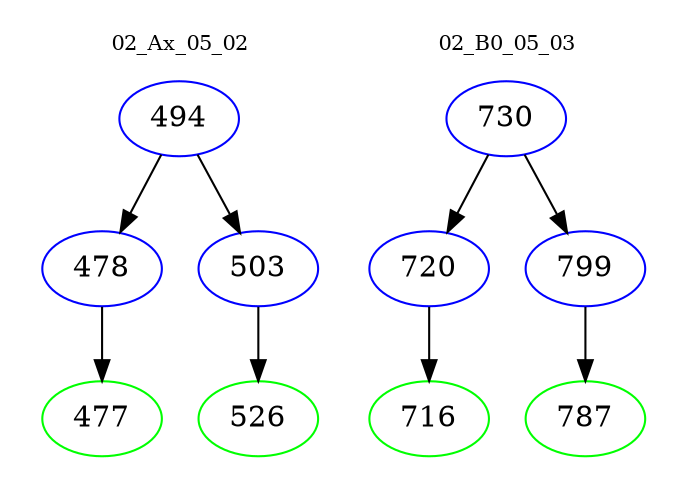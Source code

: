 digraph{
subgraph cluster_0 {
color = white
label = "02_Ax_05_02";
fontsize=10;
T0_494 [label="494", color="blue"]
T0_494 -> T0_478 [color="black"]
T0_478 [label="478", color="blue"]
T0_478 -> T0_477 [color="black"]
T0_477 [label="477", color="green"]
T0_494 -> T0_503 [color="black"]
T0_503 [label="503", color="blue"]
T0_503 -> T0_526 [color="black"]
T0_526 [label="526", color="green"]
}
subgraph cluster_1 {
color = white
label = "02_B0_05_03";
fontsize=10;
T1_730 [label="730", color="blue"]
T1_730 -> T1_720 [color="black"]
T1_720 [label="720", color="blue"]
T1_720 -> T1_716 [color="black"]
T1_716 [label="716", color="green"]
T1_730 -> T1_799 [color="black"]
T1_799 [label="799", color="blue"]
T1_799 -> T1_787 [color="black"]
T1_787 [label="787", color="green"]
}
}
